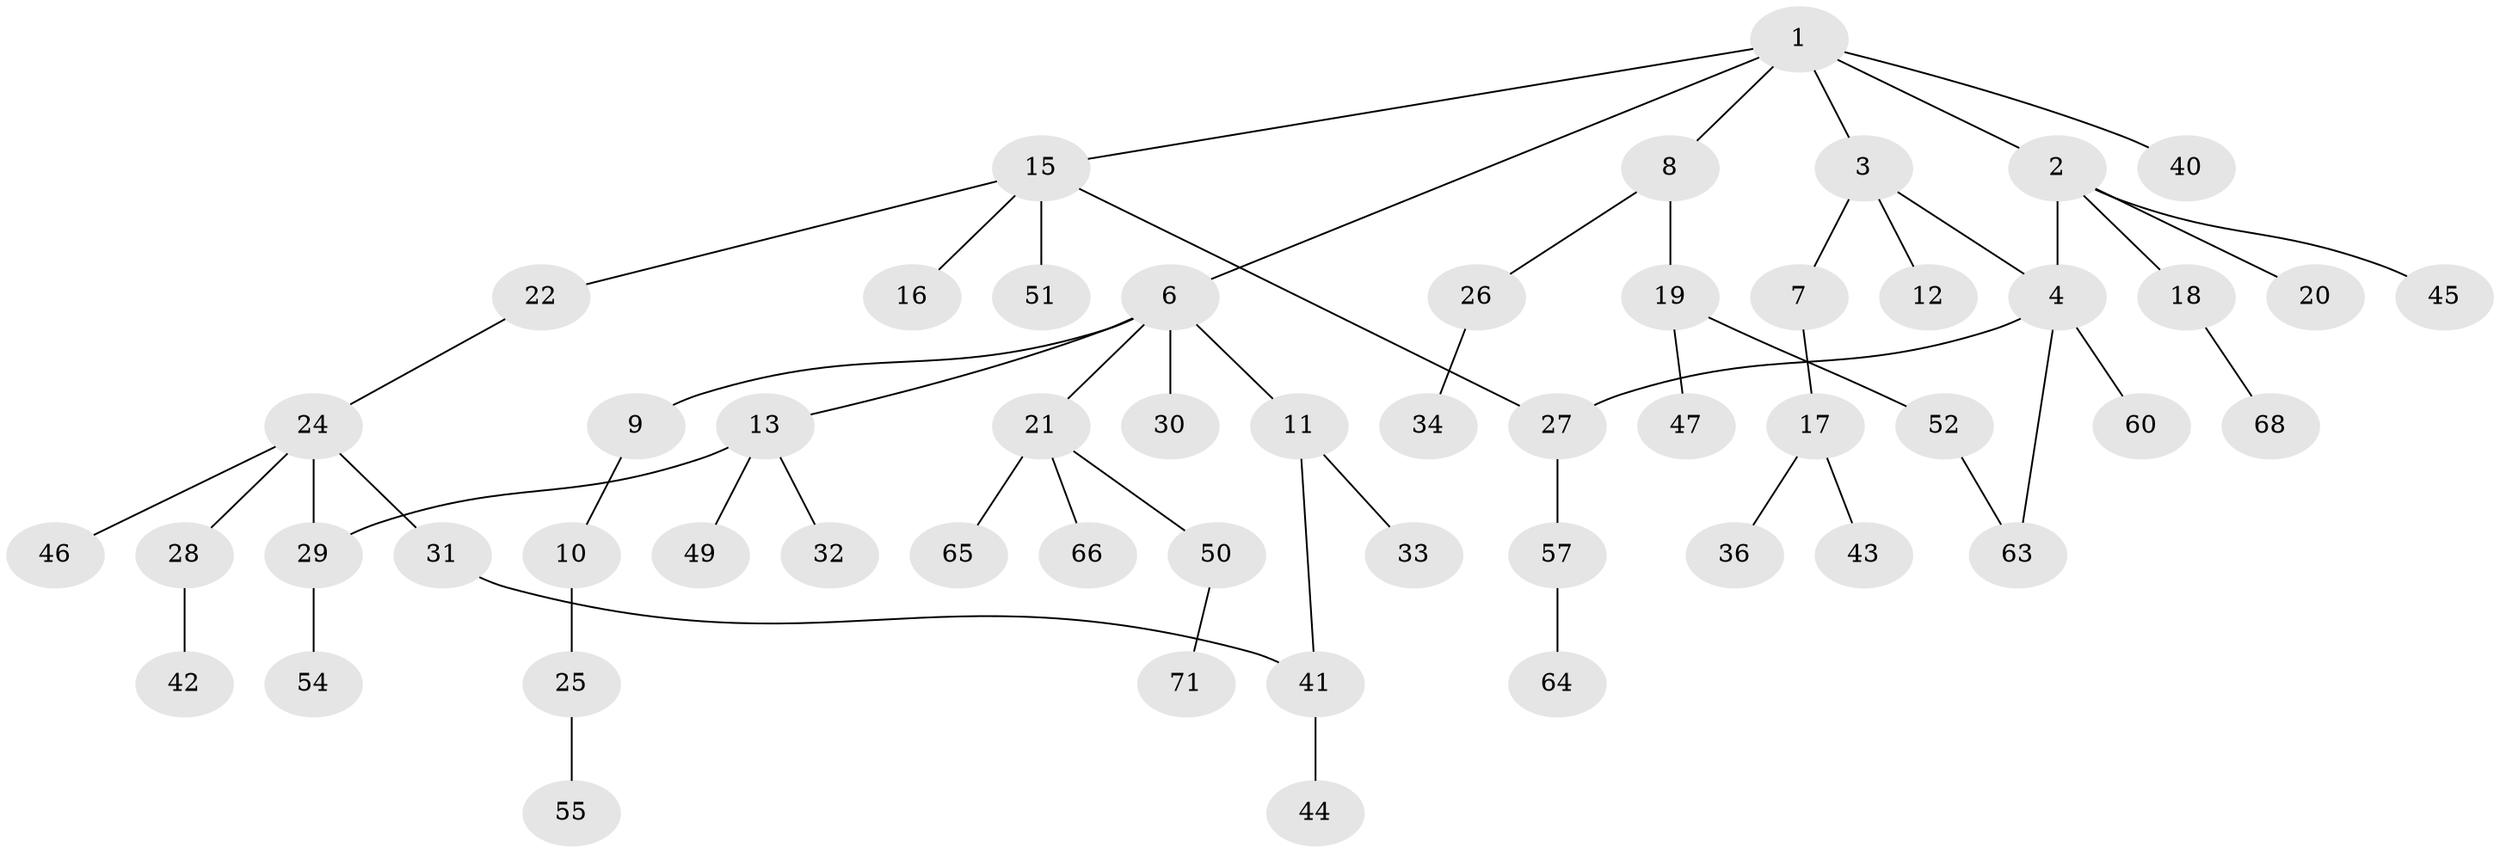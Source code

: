 // original degree distribution, {6: 0.0641025641025641, 4: 0.0641025641025641, 3: 0.14102564102564102, 2: 0.23076923076923078, 1: 0.47435897435897434, 5: 0.02564102564102564}
// Generated by graph-tools (version 1.1) at 2025/16/03/04/25 18:16:51]
// undirected, 54 vertices, 58 edges
graph export_dot {
graph [start="1"]
  node [color=gray90,style=filled];
  1;
  2;
  3 [super="+14"];
  4 [super="+23+5+77"];
  6;
  7;
  8;
  9;
  10 [super="+38"];
  11 [super="+70"];
  12 [super="+73"];
  13;
  15 [super="+76"];
  16;
  17;
  18;
  19 [super="+39+75"];
  20;
  21;
  22;
  24;
  25 [super="+35"];
  26 [super="+62"];
  27 [super="+37+56"];
  28;
  29 [super="+53"];
  30;
  31;
  32;
  33;
  34;
  36;
  40 [super="+72"];
  41;
  42;
  43;
  44;
  45;
  46 [super="+58+59+69+61"];
  47;
  49;
  50;
  51;
  52;
  54;
  55;
  57;
  60;
  63 [super="+67"];
  64;
  65;
  66;
  68;
  71;
  1 -- 2;
  1 -- 3;
  1 -- 6;
  1 -- 8;
  1 -- 15;
  1 -- 40;
  2 -- 4 [weight=2];
  2 -- 18;
  2 -- 20;
  2 -- 45;
  3 -- 7;
  3 -- 12;
  3 -- 4;
  4 -- 63;
  4 -- 60;
  4 -- 27;
  6 -- 9;
  6 -- 11;
  6 -- 13;
  6 -- 21;
  6 -- 30;
  7 -- 17;
  8 -- 19;
  8 -- 26;
  9 -- 10;
  10 -- 25;
  11 -- 33;
  11 -- 41;
  13 -- 29;
  13 -- 32;
  13 -- 49;
  15 -- 16;
  15 -- 22;
  15 -- 27;
  15 -- 51;
  17 -- 36;
  17 -- 43;
  18 -- 68;
  19 -- 47;
  19 -- 52;
  21 -- 50;
  21 -- 65;
  21 -- 66;
  22 -- 24;
  24 -- 28;
  24 -- 31;
  24 -- 46;
  24 -- 29;
  25 -- 55;
  26 -- 34;
  27 -- 57;
  28 -- 42;
  29 -- 54;
  31 -- 41;
  41 -- 44;
  50 -- 71;
  52 -- 63;
  57 -- 64;
}
